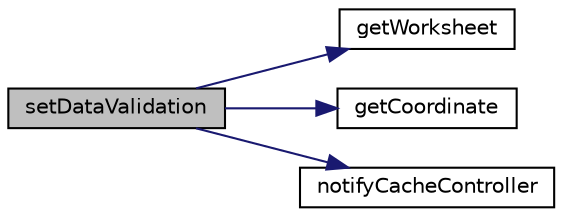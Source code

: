 digraph "setDataValidation"
{
  edge [fontname="Helvetica",fontsize="10",labelfontname="Helvetica",labelfontsize="10"];
  node [fontname="Helvetica",fontsize="10",shape=record];
  rankdir="LR";
  Node345 [label="setDataValidation",height=0.2,width=0.4,color="black", fillcolor="grey75", style="filled", fontcolor="black"];
  Node345 -> Node346 [color="midnightblue",fontsize="10",style="solid",fontname="Helvetica"];
  Node346 [label="getWorksheet",height=0.2,width=0.4,color="black", fillcolor="white", style="filled",URL="$class_p_h_p_excel___cell.html#a0b9578d26d483501488b34f52c899a70"];
  Node345 -> Node347 [color="midnightblue",fontsize="10",style="solid",fontname="Helvetica"];
  Node347 [label="getCoordinate",height=0.2,width=0.4,color="black", fillcolor="white", style="filled",URL="$class_p_h_p_excel___cell.html#aae786387ba028d93acb63742e4b9d871"];
  Node345 -> Node348 [color="midnightblue",fontsize="10",style="solid",fontname="Helvetica"];
  Node348 [label="notifyCacheController",height=0.2,width=0.4,color="black", fillcolor="white", style="filled",URL="$class_p_h_p_excel___cell.html#a0bd16d7974d8f077e52be4fcb2a51d34"];
}
